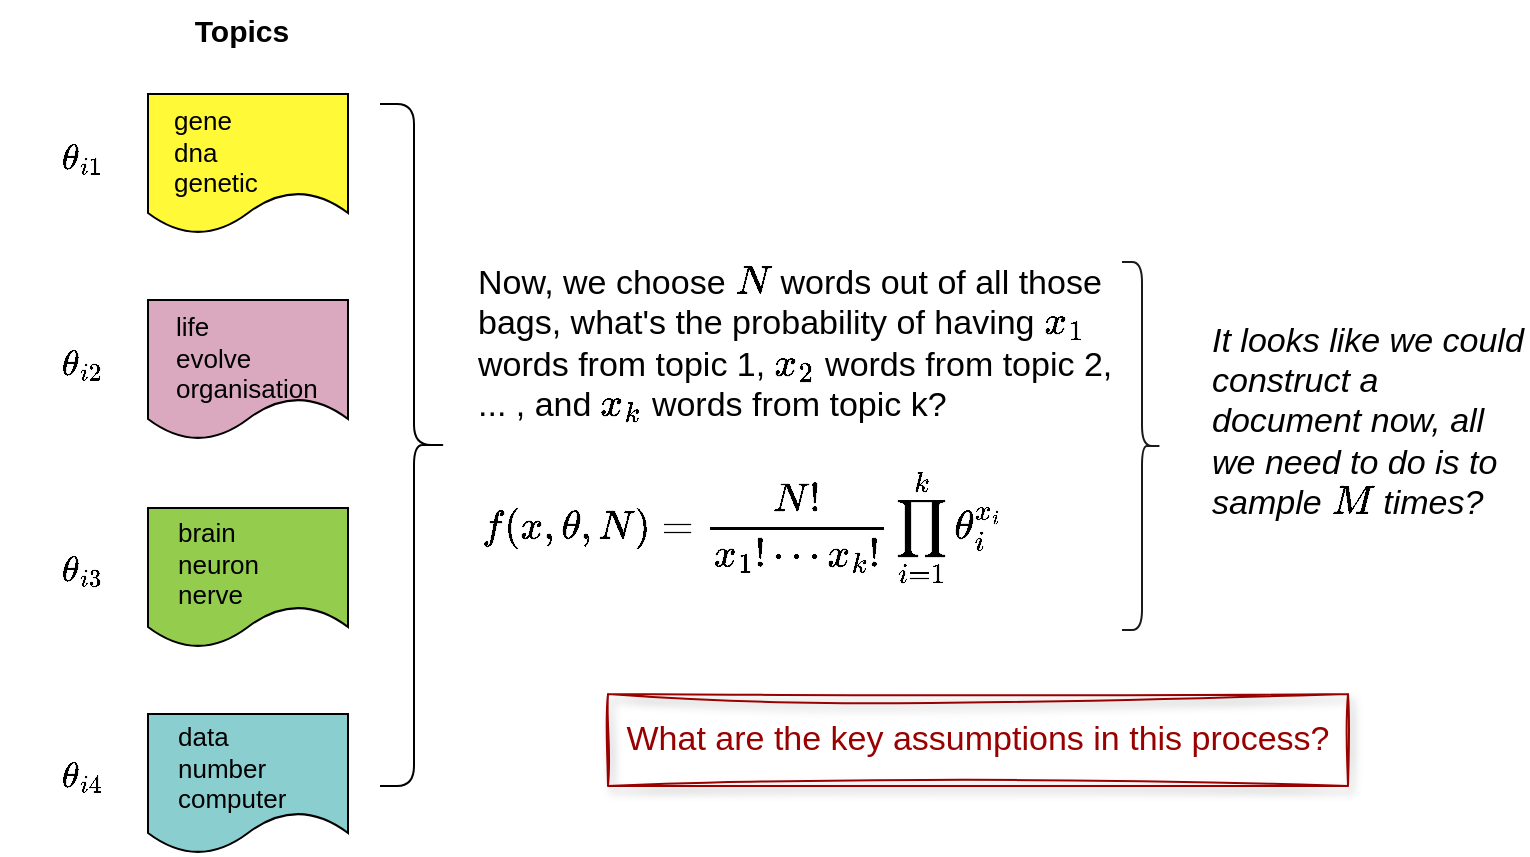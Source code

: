 <mxfile scale="3" border="0">
    <diagram id="CYEPzGqQ1QbjqQEH53FX" name="Page-1">
        <mxGraphModel dx="812" dy="650" grid="1" gridSize="10" guides="1" tooltips="1" connect="1" arrows="1" fold="1" page="1" pageScale="1" pageWidth="827" pageHeight="583" background="#ffffff" math="1" shadow="0">
            <root>
                <mxCell id="0"/>
                <mxCell id="1" parent="0"/>
                <mxCell id="3" value="" style="shape=document;whiteSpace=wrap;html=1;boundedLbl=1;fillColor=#FFF937;" vertex="1" parent="1">
                    <mxGeometry x="90" y="104" width="100" height="70" as="geometry"/>
                </mxCell>
                <mxCell id="6" value="" style="shape=document;whiteSpace=wrap;html=1;boundedLbl=1;fillColor=#94CC4E;" vertex="1" parent="1">
                    <mxGeometry x="90" y="311" width="100" height="70" as="geometry"/>
                </mxCell>
                <mxCell id="8" value="" style="shape=document;whiteSpace=wrap;html=1;boundedLbl=1;fillColor=#DAA9C0;" vertex="1" parent="1">
                    <mxGeometry x="90" y="207" width="100" height="70" as="geometry"/>
                </mxCell>
                <mxCell id="9" value="" style="shape=document;whiteSpace=wrap;html=1;boundedLbl=1;fillColor=#8BCECF;" vertex="1" parent="1">
                    <mxGeometry x="90" y="414" width="100" height="70" as="geometry"/>
                </mxCell>
                <mxCell id="10" value="Topics" style="text;strokeColor=none;align=center;fillColor=none;html=1;verticalAlign=middle;whiteSpace=wrap;rounded=0;fontColor=#000000;fontStyle=1;fontSize=15;" vertex="1" parent="1">
                    <mxGeometry x="107" y="57" width="60" height="30" as="geometry"/>
                </mxCell>
                <mxCell id="11" value="\(\theta_{i1}\)&lt;svg style=&quot;vertical-align: 0px;&quot; xmlns:xlink=&quot;http://www.w3.org/1999/xlink&quot; viewBox=&quot;0 0 15 15&quot; role=&quot;img&quot; height=&quot;0.034ex&quot; width=&quot;0.034ex&quot; xmlns=&quot;http://www.w3.org/2000/svg&quot;&gt;&lt;defs&gt;&lt;/defs&gt;&lt;g transform=&quot;scale(1,-1)&quot; stroke-width=&quot;0&quot; fill=&quot;currentColor&quot; stroke=&quot;currentColor&quot;&gt;&lt;g data-mml-node=&quot;math&quot;&gt;&lt;/g&gt;&lt;/g&gt;&lt;/svg&gt;" style="text;html=1;strokeColor=none;fillColor=none;align=center;verticalAlign=middle;whiteSpace=wrap;rounded=0;fontSize=15;fontColor=#000000;" vertex="1" parent="1">
                    <mxGeometry x="27" y="121" width="60" height="30" as="geometry"/>
                </mxCell>
                <mxCell id="12" value="\(\theta_{i2}\)&lt;svg style=&quot;vertical-align: 0px;&quot; xmlns:xlink=&quot;http://www.w3.org/1999/xlink&quot; viewBox=&quot;0 0 15 15&quot; role=&quot;img&quot; height=&quot;0.034ex&quot; width=&quot;0.034ex&quot; xmlns=&quot;http://www.w3.org/2000/svg&quot;&gt;&lt;defs&gt;&lt;/defs&gt;&lt;g transform=&quot;scale(1,-1)&quot; stroke-width=&quot;0&quot; fill=&quot;currentColor&quot; stroke=&quot;currentColor&quot;&gt;&lt;g data-mml-node=&quot;math&quot;&gt;&lt;/g&gt;&lt;/g&gt;&lt;/svg&gt;" style="text;html=1;strokeColor=none;fillColor=none;align=center;verticalAlign=middle;whiteSpace=wrap;rounded=0;fontSize=15;fontColor=#000000;" vertex="1" parent="1">
                    <mxGeometry x="27" y="224" width="60" height="30" as="geometry"/>
                </mxCell>
                <mxCell id="13" value="\(\theta_{i3}\)&lt;svg style=&quot;vertical-align: 0px;&quot; xmlns:xlink=&quot;http://www.w3.org/1999/xlink&quot; viewBox=&quot;0 0 15 15&quot; role=&quot;img&quot; height=&quot;0.034ex&quot; width=&quot;0.034ex&quot; xmlns=&quot;http://www.w3.org/2000/svg&quot;&gt;&lt;defs&gt;&lt;/defs&gt;&lt;g transform=&quot;scale(1,-1)&quot; stroke-width=&quot;0&quot; fill=&quot;currentColor&quot; stroke=&quot;currentColor&quot;&gt;&lt;g data-mml-node=&quot;math&quot;&gt;&lt;/g&gt;&lt;/g&gt;&lt;/svg&gt;" style="text;html=1;strokeColor=none;fillColor=none;align=center;verticalAlign=middle;whiteSpace=wrap;rounded=0;fontSize=15;fontColor=#000000;" vertex="1" parent="1">
                    <mxGeometry x="27" y="327" width="60" height="30" as="geometry"/>
                </mxCell>
                <mxCell id="14" value="\(\theta_{i4}\)&lt;svg style=&quot;vertical-align: 0px;&quot; xmlns:xlink=&quot;http://www.w3.org/1999/xlink&quot; viewBox=&quot;0 0 15 15&quot; role=&quot;img&quot; height=&quot;0.034ex&quot; width=&quot;0.034ex&quot; xmlns=&quot;http://www.w3.org/2000/svg&quot;&gt;&lt;defs&gt;&lt;/defs&gt;&lt;g transform=&quot;scale(1,-1)&quot; stroke-width=&quot;0&quot; fill=&quot;currentColor&quot; stroke=&quot;currentColor&quot;&gt;&lt;g data-mml-node=&quot;math&quot;&gt;&lt;/g&gt;&lt;/g&gt;&lt;/svg&gt;" style="text;html=1;strokeColor=none;fillColor=none;align=center;verticalAlign=middle;whiteSpace=wrap;rounded=0;fontSize=15;fontColor=#000000;" vertex="1" parent="1">
                    <mxGeometry x="27" y="430" width="60" height="30" as="geometry"/>
                </mxCell>
                <mxCell id="15" value="life&#10;evolve&#10;organisation" style="text;strokeColor=none;fillColor=none;spacing=5;spacingTop=-20;overflow=hidden;rounded=0;fontSize=13;fontColor=#000000;whiteSpace=wrap;" vertex="1" parent="1">
                    <mxGeometry x="99" y="223" width="100" height="40" as="geometry"/>
                </mxCell>
                <mxCell id="16" value="gene&#10;dna&#10;genetic" style="text;strokeColor=none;fillColor=none;spacing=5;spacingTop=-20;overflow=hidden;rounded=0;fontSize=13;fontColor=#000000;whiteSpace=wrap;" vertex="1" parent="1">
                    <mxGeometry x="98" y="120" width="100" height="40" as="geometry"/>
                </mxCell>
                <mxCell id="17" value="brain&#10;neuron&#10;nerve" style="text;strokeColor=none;fillColor=none;spacing=5;spacingTop=-20;overflow=hidden;rounded=0;fontSize=13;fontColor=#000000;whiteSpace=wrap;" vertex="1" parent="1">
                    <mxGeometry x="100" y="326" width="100" height="40" as="geometry"/>
                </mxCell>
                <mxCell id="18" value="data&#10;number&#10;computer" style="text;strokeColor=none;fillColor=none;spacing=5;spacingTop=-20;overflow=hidden;rounded=0;fontSize=13;fontColor=#000000;whiteSpace=wrap;" vertex="1" parent="1">
                    <mxGeometry x="100" y="428" width="100" height="40" as="geometry"/>
                </mxCell>
                <mxCell id="22" value="" style="group;strokeColor=none;glass=0;" vertex="1" connectable="0" parent="1">
                    <mxGeometry x="253" y="194" width="320" height="142" as="geometry"/>
                </mxCell>
                <mxCell id="19" value="Now, we choose \(N\) words out of all those bags, what's the probability of having \(x_1\) words from topic 1, \(x_2\) words from topic 2, ... , and \(x_k\) words from topic k?&amp;nbsp;" style="text;strokeColor=none;align=left;fillColor=none;html=1;verticalAlign=middle;whiteSpace=wrap;rounded=0;fontSize=17;fontColor=#000000;" vertex="1" parent="22">
                    <mxGeometry width="320" height="70" as="geometry"/>
                </mxCell>
                <mxCell id="20" value="$$ f(x, \theta, N) = \frac{N!}{x_1! \cdots x_k!} \prod_{i=1}^k \theta_i^{x_i} $$" style="text;strokeColor=none;align=center;fillColor=none;html=1;verticalAlign=middle;whiteSpace=wrap;rounded=0;fontSize=17;fontColor=#000000;" vertex="1" parent="22">
                    <mxGeometry x="104" y="112" width="60" height="30" as="geometry"/>
                </mxCell>
                <mxCell id="27" value="" style="shape=curlyBracket;whiteSpace=wrap;html=1;rounded=1;flipH=1;labelPosition=right;verticalLabelPosition=middle;align=left;verticalAlign=middle;fontSize=17;fontColor=#000000;fillColor=#000000;strokeColor=#000000;" vertex="1" parent="1">
                    <mxGeometry x="206" y="109" width="34" height="341" as="geometry"/>
                </mxCell>
                <mxCell id="29" value="" style="shape=curlyBracket;whiteSpace=wrap;html=1;rounded=1;flipH=1;labelPosition=right;verticalLabelPosition=middle;align=left;verticalAlign=middle;glass=0;strokeColor=#1A1A1A;fontSize=17;fontColor=#000000;fillColor=#000000;" vertex="1" parent="1">
                    <mxGeometry x="577" y="188" width="20" height="184" as="geometry"/>
                </mxCell>
                <mxCell id="30" value="It looks like we could construct a document now, all we need to do is to sample \(M\) times?&amp;nbsp;" style="text;strokeColor=none;align=left;fillColor=none;html=1;verticalAlign=middle;whiteSpace=wrap;rounded=0;glass=0;fontSize=17;fontColor=#000000;fontStyle=2" vertex="1" parent="1">
                    <mxGeometry x="620" y="219.5" width="160" height="96" as="geometry"/>
                </mxCell>
                <mxCell id="31" value="What are the key assumptions in this process?" style="text;strokeColor=#990000;align=center;fillColor=none;html=1;verticalAlign=middle;whiteSpace=wrap;rounded=0;glass=0;fontSize=17;fontColor=#990000;sketch=1;curveFitting=1;jiggle=2;shadow=1;" vertex="1" parent="1">
                    <mxGeometry x="320" y="404" width="370" height="46" as="geometry"/>
                </mxCell>
            </root>
        </mxGraphModel>
    </diagram>
</mxfile>